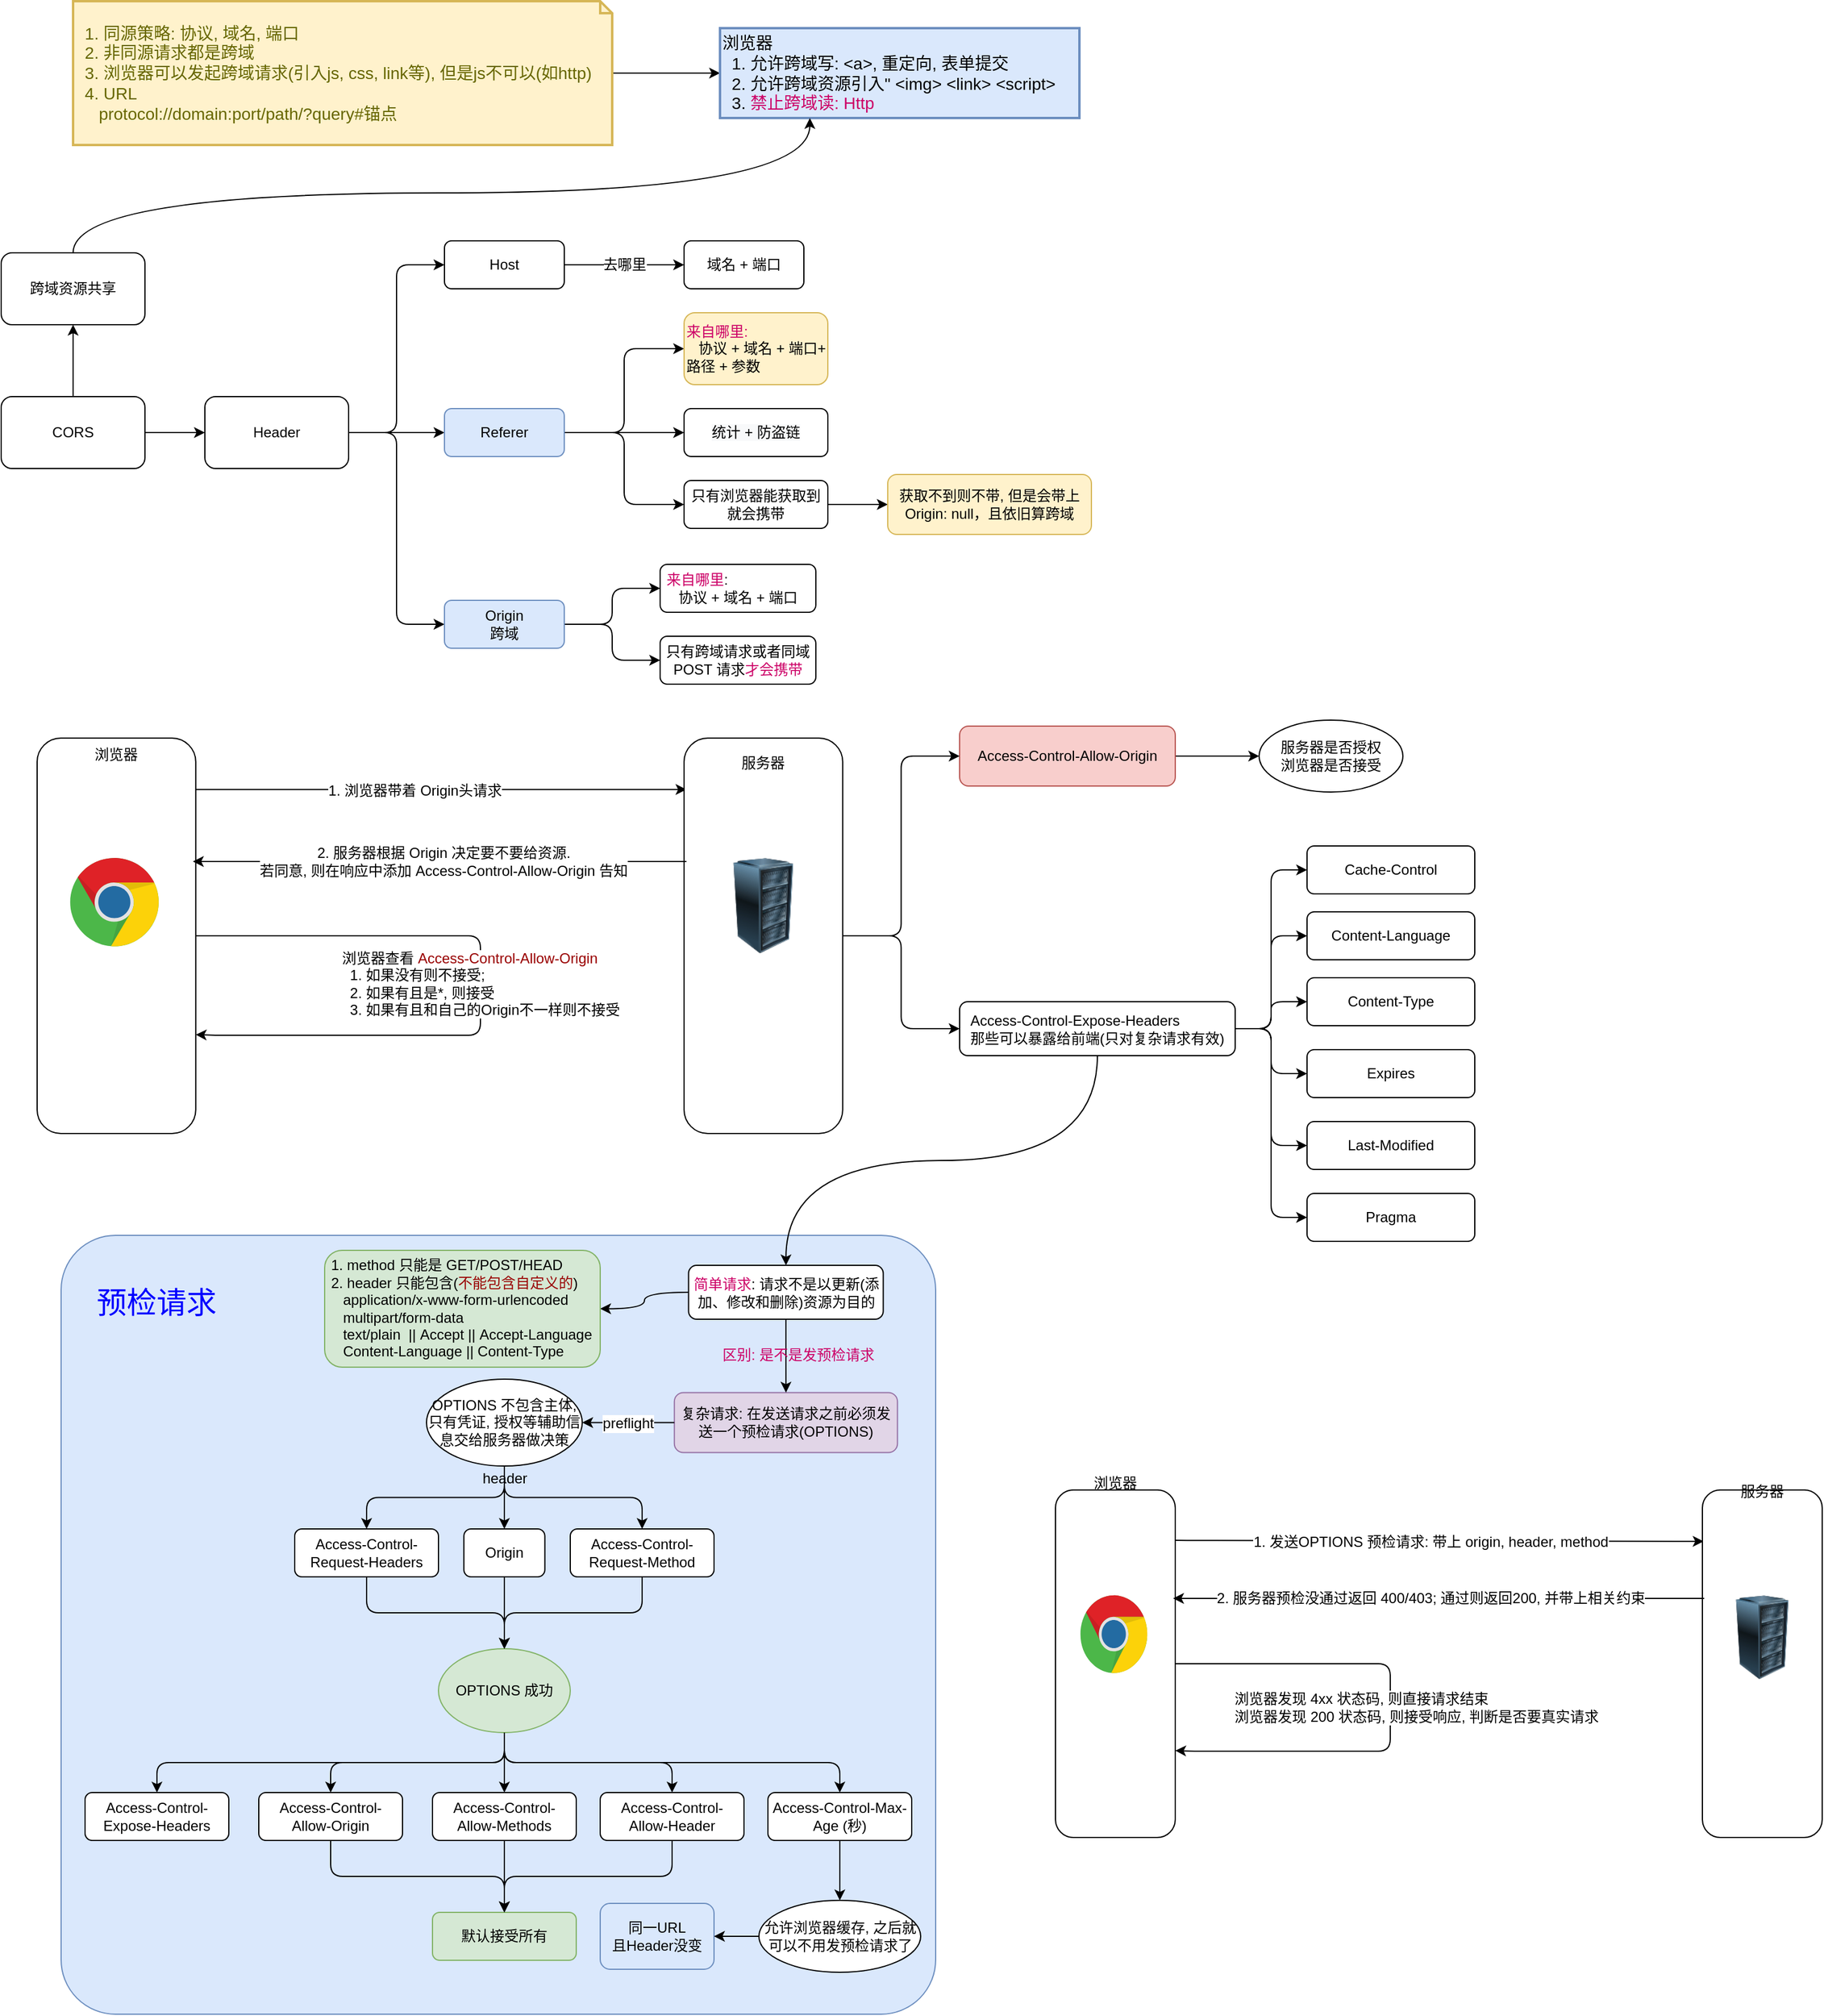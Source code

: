 <mxfile>
    <diagram id="dI2maj-Gxya0Mk4Hy1K4" name="Page-1">
        <mxGraphModel dx="2235" dy="1525" grid="1" gridSize="10" guides="1" tooltips="1" connect="1" arrows="1" fold="1" page="1" pageScale="1" pageWidth="850" pageHeight="1100" math="0" shadow="0">
            <root>
                <mxCell id="0"/>
                <mxCell id="1" parent="0"/>
                <mxCell id="148" style="edgeStyle=orthogonalEdgeStyle;orthogonalLoop=1;jettySize=auto;html=1;exitX=1;exitY=0.145;exitDx=0;exitDy=0;entryX=0.015;entryY=0.13;entryDx=0;entryDy=0;rounded=1;exitPerimeter=0;entryPerimeter=0;" edge="1" parent="1" source="184" target="181">
                    <mxGeometry relative="1" as="geometry">
                        <Array as="points">
                            <mxPoint x="270" y="828"/>
                        </Array>
                    </mxGeometry>
                </mxCell>
                <mxCell id="149" value="&lt;font style=&quot;font-size: 12px&quot;&gt;1. 浏览器带着 Origin头请求&lt;/font&gt;" style="edgeLabel;html=1;align=center;verticalAlign=middle;resizable=0;points=[];" vertex="1" connectable="0" parent="148">
                    <mxGeometry x="-0.748" relative="1" as="geometry">
                        <mxPoint x="157" y="1" as="offset"/>
                    </mxGeometry>
                </mxCell>
                <mxCell id="150" value="" style="edgeStyle=orthogonalEdgeStyle;rounded=0;orthogonalLoop=1;jettySize=auto;html=1;" edge="1" parent="1" source="151" target="177">
                    <mxGeometry relative="1" as="geometry"/>
                </mxCell>
                <mxCell id="151" value="&amp;nbsp; 1. 同源策略: 协议, 域名, 端口&lt;br&gt;&amp;nbsp; 2. 非同源请求都是跨域&lt;br&gt;&amp;nbsp; 3. 浏览器可以发起跨域请求(引入js, css, link等), 但是js不可以(如http)&lt;br&gt;&amp;nbsp; 4. URL&lt;br&gt;&amp;nbsp; &amp;nbsp; &amp;nbsp;protocol://domain:port/path/?query#锚点" style="shape=note;strokeWidth=2;fontSize=14;size=10;whiteSpace=wrap;html=1;fillColor=#fff2cc;strokeColor=#d6b656;fontColor=#666600;align=left;" vertex="1" parent="1">
                    <mxGeometry x="180" y="170" width="450" height="120" as="geometry"/>
                </mxCell>
                <mxCell id="152" style="edgeStyle=orthogonalEdgeStyle;rounded=1;orthogonalLoop=1;jettySize=auto;html=1;" edge="1" parent="1" source="154" target="158">
                    <mxGeometry relative="1" as="geometry"/>
                </mxCell>
                <mxCell id="153" value="" style="edgeStyle=orthogonalEdgeStyle;rounded=0;orthogonalLoop=1;jettySize=auto;html=1;" edge="1" parent="1" source="154" target="179">
                    <mxGeometry relative="1" as="geometry"/>
                </mxCell>
                <mxCell id="154" value="CORS" style="rounded=1;whiteSpace=wrap;html=1;" vertex="1" parent="1">
                    <mxGeometry x="120" y="500" width="120" height="60" as="geometry"/>
                </mxCell>
                <mxCell id="155" style="edgeStyle=orthogonalEdgeStyle;rounded=1;orthogonalLoop=1;jettySize=auto;html=1;entryX=0;entryY=0.5;entryDx=0;entryDy=0;" edge="1" parent="1" source="158" target="161">
                    <mxGeometry relative="1" as="geometry"/>
                </mxCell>
                <mxCell id="156" style="edgeStyle=orthogonalEdgeStyle;rounded=1;orthogonalLoop=1;jettySize=auto;html=1;entryX=0;entryY=0.5;entryDx=0;entryDy=0;" edge="1" parent="1" source="158" target="166">
                    <mxGeometry relative="1" as="geometry"/>
                </mxCell>
                <mxCell id="157" style="edgeStyle=orthogonalEdgeStyle;rounded=1;orthogonalLoop=1;jettySize=auto;html=1;entryX=0;entryY=0.5;entryDx=0;entryDy=0;" edge="1" parent="1" source="158" target="170">
                    <mxGeometry relative="1" as="geometry"/>
                </mxCell>
                <mxCell id="158" value="Header" style="rounded=1;whiteSpace=wrap;html=1;" vertex="1" parent="1">
                    <mxGeometry x="290" y="500" width="120" height="60" as="geometry"/>
                </mxCell>
                <mxCell id="159" value="" style="edgeStyle=orthogonalEdgeStyle;rounded=1;orthogonalLoop=1;jettySize=auto;html=1;" edge="1" parent="1" source="161" target="162">
                    <mxGeometry relative="1" as="geometry"/>
                </mxCell>
                <mxCell id="160" value="&lt;font style=&quot;font-size: 12px&quot;&gt;去哪里&lt;/font&gt;" style="edgeLabel;html=1;align=center;verticalAlign=middle;resizable=0;points=[];" vertex="1" connectable="0" parent="159">
                    <mxGeometry x="0.3" y="-5" relative="1" as="geometry">
                        <mxPoint x="-15" y="-5" as="offset"/>
                    </mxGeometry>
                </mxCell>
                <mxCell id="161" value="Host" style="rounded=1;whiteSpace=wrap;html=1;" vertex="1" parent="1">
                    <mxGeometry x="490" y="370" width="100" height="40" as="geometry"/>
                </mxCell>
                <mxCell id="162" value="域名 + 端口" style="rounded=1;whiteSpace=wrap;html=1;" vertex="1" parent="1">
                    <mxGeometry x="690" y="370" width="100" height="40" as="geometry"/>
                </mxCell>
                <mxCell id="163" value="" style="edgeStyle=orthogonalEdgeStyle;rounded=1;orthogonalLoop=1;jettySize=auto;html=1;entryX=0;entryY=0.5;entryDx=0;entryDy=0;" edge="1" parent="1" source="166" target="167">
                    <mxGeometry relative="1" as="geometry"/>
                </mxCell>
                <mxCell id="164" style="edgeStyle=orthogonalEdgeStyle;rounded=1;orthogonalLoop=1;jettySize=auto;html=1;" edge="1" parent="1" source="166" target="173">
                    <mxGeometry relative="1" as="geometry"/>
                </mxCell>
                <mxCell id="165" style="edgeStyle=orthogonalEdgeStyle;rounded=1;orthogonalLoop=1;jettySize=auto;html=1;entryX=0;entryY=0.5;entryDx=0;entryDy=0;" edge="1" parent="1" source="166" target="175">
                    <mxGeometry relative="1" as="geometry"/>
                </mxCell>
                <mxCell id="166" value="Referer" style="rounded=1;whiteSpace=wrap;html=1;fillColor=#dae8fc;strokeColor=#6c8ebf;" vertex="1" parent="1">
                    <mxGeometry x="490" y="510" width="100" height="40" as="geometry"/>
                </mxCell>
                <mxCell id="167" value="&lt;font color=&quot;#cc0066&quot;&gt;来自哪里: &lt;/font&gt;&lt;br&gt;&amp;nbsp; &amp;nbsp;协议 + 域名 + 端口+ 路径 + 参数" style="rounded=1;whiteSpace=wrap;html=1;fillColor=#fff2cc;strokeColor=#d6b656;align=left;" vertex="1" parent="1">
                    <mxGeometry x="690" y="430" width="120" height="60" as="geometry"/>
                </mxCell>
                <mxCell id="168" value="" style="edgeStyle=orthogonalEdgeStyle;rounded=1;orthogonalLoop=1;jettySize=auto;html=1;" edge="1" parent="1" source="170" target="171">
                    <mxGeometry relative="1" as="geometry"/>
                </mxCell>
                <mxCell id="169" style="edgeStyle=orthogonalEdgeStyle;rounded=1;orthogonalLoop=1;jettySize=auto;html=1;" edge="1" parent="1" source="170" target="172">
                    <mxGeometry relative="1" as="geometry"/>
                </mxCell>
                <mxCell id="170" value="Origin&lt;br&gt;跨域" style="rounded=1;whiteSpace=wrap;html=1;fillColor=#dae8fc;strokeColor=#6c8ebf;" vertex="1" parent="1">
                    <mxGeometry x="490" y="670" width="100" height="40" as="geometry"/>
                </mxCell>
                <mxCell id="171" value="&lt;span style=&quot;background-color: rgb(255 , 255 , 255)&quot;&gt;&lt;font color=&quot;#cc0066&quot;&gt;&amp;nbsp;来自哪里&lt;/font&gt;:&lt;br&gt;&lt;/span&gt;&amp;nbsp; &amp;nbsp; 协议 + 域名 + 端口" style="rounded=1;whiteSpace=wrap;html=1;align=left;" vertex="1" parent="1">
                    <mxGeometry x="670" y="640" width="130" height="40" as="geometry"/>
                </mxCell>
                <mxCell id="172" value="只有跨域请求或者同域 POST 请求&lt;font color=&quot;#cc0066&quot;&gt;才会携带&lt;/font&gt;" style="rounded=1;whiteSpace=wrap;html=1;" vertex="1" parent="1">
                    <mxGeometry x="670" y="700" width="130" height="40" as="geometry"/>
                </mxCell>
                <mxCell id="173" value="&#10;&#10;&lt;span style=&quot;color: rgb(0, 0, 0); font-family: helvetica; font-size: 12px; font-style: normal; font-weight: 400; letter-spacing: normal; text-align: center; text-indent: 0px; text-transform: none; word-spacing: 0px; background-color: rgb(248, 249, 250); display: inline; float: none;&quot;&gt;统计 + 防盗链&lt;/span&gt;&#10;&#10;" style="rounded=1;whiteSpace=wrap;html=1;" vertex="1" parent="1">
                    <mxGeometry x="690" y="510" width="120" height="40" as="geometry"/>
                </mxCell>
                <mxCell id="174" value="" style="edgeStyle=orthogonalEdgeStyle;rounded=1;orthogonalLoop=1;jettySize=auto;html=1;" edge="1" parent="1" source="175" target="176">
                    <mxGeometry relative="1" as="geometry"/>
                </mxCell>
                <mxCell id="175" value="只有浏览器能获取到就会携带" style="rounded=1;whiteSpace=wrap;html=1;" vertex="1" parent="1">
                    <mxGeometry x="690" y="570" width="120" height="40" as="geometry"/>
                </mxCell>
                <mxCell id="176" value="获取不到则不带, 但是会带上Origin: null，且依旧算跨域" style="rounded=1;whiteSpace=wrap;html=1;fillColor=#fff2cc;strokeColor=#d6b656;" vertex="1" parent="1">
                    <mxGeometry x="860" y="565" width="170" height="50" as="geometry"/>
                </mxCell>
                <mxCell id="177" value="浏览器&lt;br&gt;&amp;nbsp; 1. 允许跨域写: &amp;lt;a&amp;gt;, 重定向, 表单提交&lt;br&gt;&amp;nbsp; 2. 允许跨域资源引入&quot; &amp;lt;img&amp;gt; &amp;lt;link&amp;gt; &amp;lt;script&amp;gt;&lt;br&gt;&amp;nbsp; 3. &lt;font color=&quot;#cc0066&quot;&gt;禁止跨域读: Http&lt;/font&gt;" style="whiteSpace=wrap;html=1;fontSize=14;align=left;strokeColor=#6c8ebf;strokeWidth=2;fillColor=#dae8fc;" vertex="1" parent="1">
                    <mxGeometry x="720" y="192.5" width="300" height="75" as="geometry"/>
                </mxCell>
                <mxCell id="178" style="edgeStyle=orthogonalEdgeStyle;orthogonalLoop=1;jettySize=auto;html=1;entryX=0.25;entryY=1;entryDx=0;entryDy=0;curved=1;" edge="1" parent="1" source="179" target="177">
                    <mxGeometry relative="1" as="geometry">
                        <Array as="points">
                            <mxPoint x="180" y="330"/>
                            <mxPoint x="795" y="330"/>
                        </Array>
                    </mxGeometry>
                </mxCell>
                <mxCell id="179" value="跨域资源共享" style="rounded=1;whiteSpace=wrap;html=1;" vertex="1" parent="1">
                    <mxGeometry x="120" y="380" width="120" height="60" as="geometry"/>
                </mxCell>
                <mxCell id="180" value="" style="group" vertex="1" connectable="0" parent="1">
                    <mxGeometry x="690" y="785" width="132.4" height="330" as="geometry"/>
                </mxCell>
                <mxCell id="181" value="服务器&lt;br&gt;&lt;br&gt;&lt;br&gt;&lt;br&gt;&lt;br&gt;&lt;br&gt;&lt;br&gt;&lt;br&gt;&lt;br&gt;&lt;br&gt;&lt;br&gt;&lt;br&gt;&lt;br&gt;&lt;br&gt;&lt;br&gt;&lt;br&gt;&lt;br&gt;&lt;br&gt;&lt;br&gt;&lt;br&gt;&lt;br&gt;" style="rounded=1;whiteSpace=wrap;html=1;" vertex="1" parent="180">
                    <mxGeometry width="132.4" height="330" as="geometry"/>
                </mxCell>
                <mxCell id="182" value="" style="image;html=1;image=img/lib/clip_art/computers/Server_Rack_128x128.png" vertex="1" parent="180">
                    <mxGeometry x="26.2" y="100" width="80" height="80" as="geometry"/>
                </mxCell>
                <mxCell id="183" value="" style="group" vertex="1" connectable="0" parent="1">
                    <mxGeometry x="150" y="785" width="132.4" height="330" as="geometry"/>
                </mxCell>
                <mxCell id="184" value="浏览器&lt;br&gt;&lt;br&gt;&lt;br&gt;&lt;br&gt;&lt;br&gt;&lt;br&gt;&lt;br&gt;&lt;br&gt;&lt;br&gt;&lt;br&gt;&lt;br&gt;&lt;br&gt;&lt;br&gt;&lt;br&gt;&lt;br&gt;&lt;br&gt;&lt;br&gt;&lt;br&gt;&lt;br&gt;&lt;br&gt;&lt;br&gt;&lt;br&gt;" style="rounded=1;whiteSpace=wrap;html=1;" vertex="1" parent="183">
                    <mxGeometry width="132.4" height="330" as="geometry"/>
                </mxCell>
                <mxCell id="185" value="" style="dashed=0;outlineConnect=0;html=1;align=center;labelPosition=center;verticalLabelPosition=bottom;verticalAlign=top;shape=mxgraph.weblogos.chrome" vertex="1" parent="183">
                    <mxGeometry x="27.6" y="100" width="74.8" height="75.4" as="geometry"/>
                </mxCell>
                <mxCell id="186" style="edgeStyle=orthogonalEdgeStyle;rounded=1;orthogonalLoop=1;jettySize=auto;html=1;entryX=1;entryY=0.75;entryDx=0;entryDy=0;" edge="1" parent="183" source="184" target="184">
                    <mxGeometry relative="1" as="geometry">
                        <Array as="points">
                            <mxPoint x="370" y="165"/>
                            <mxPoint x="370" y="248"/>
                            <mxPoint x="152" y="248"/>
                        </Array>
                    </mxGeometry>
                </mxCell>
                <mxCell id="187" value="&lt;div style=&quot;text-align: left ; font-size: 12px&quot;&gt;&lt;font style=&quot;font-size: 12px&quot;&gt;浏览器查看 &lt;font color=&quot;#990000&quot;&gt;Access-Control-Allow-Origin&lt;/font&gt;&lt;/font&gt;&lt;/div&gt;&lt;div style=&quot;text-align: left ; font-size: 12px&quot;&gt;&lt;font style=&quot;font-size: 12px&quot;&gt;&amp;nbsp; 1. 如果没有则不接受;&lt;/font&gt;&lt;/div&gt;&lt;div style=&quot;text-align: left ; font-size: 12px&quot;&gt;&lt;font style=&quot;font-size: 12px&quot;&gt;&amp;nbsp; 2. 如果有且是*, 则接受&lt;/font&gt;&lt;/div&gt;&lt;div style=&quot;text-align: left ; font-size: 12px&quot;&gt;&lt;font style=&quot;font-size: 12px&quot;&gt;&amp;nbsp; 3. 如果有且和自己的Origin不一样则不接受&lt;/font&gt;&lt;/div&gt;" style="edgeLabel;html=1;align=center;verticalAlign=middle;resizable=0;points=[];" vertex="1" connectable="0" parent="186">
                    <mxGeometry x="-0.023" relative="1" as="geometry">
                        <mxPoint y="5" as="offset"/>
                    </mxGeometry>
                </mxCell>
                <mxCell id="188" style="edgeStyle=orthogonalEdgeStyle;rounded=1;orthogonalLoop=1;jettySize=auto;html=1;exitX=0.015;exitY=0.312;exitDx=0;exitDy=0;exitPerimeter=0;entryX=0.982;entryY=0.312;entryDx=0;entryDy=0;entryPerimeter=0;" edge="1" parent="1" source="181" target="184">
                    <mxGeometry relative="1" as="geometry">
                        <mxPoint x="270" y="888" as="targetPoint"/>
                    </mxGeometry>
                </mxCell>
                <mxCell id="189" value="&lt;font style=&quot;font-size: 12px&quot;&gt;2. 服务器根据 Origin 决定要不要给资源. &lt;br&gt;若同意, 则在响应中添加 Access-Control-Allow-Origin 告知&lt;/font&gt;" style="edgeLabel;html=1;align=center;verticalAlign=middle;resizable=0;points=[];" vertex="1" connectable="0" parent="188">
                    <mxGeometry x="0.643" y="2" relative="1" as="geometry">
                        <mxPoint x="135" y="-2" as="offset"/>
                    </mxGeometry>
                </mxCell>
                <mxCell id="190" value="" style="edgeStyle=orthogonalEdgeStyle;rounded=1;orthogonalLoop=1;jettySize=auto;html=1;" edge="1" parent="1" source="191" target="200">
                    <mxGeometry relative="1" as="geometry"/>
                </mxCell>
                <mxCell id="191" value="Access-Control-Allow-Origin" style="whiteSpace=wrap;html=1;rounded=1;fillColor=#f8cecc;strokeColor=#b85450;" vertex="1" parent="1">
                    <mxGeometry x="920" y="775" width="180" height="50" as="geometry"/>
                </mxCell>
                <mxCell id="192" value="" style="edgeStyle=orthogonalEdgeStyle;rounded=1;orthogonalLoop=1;jettySize=auto;html=1;" edge="1" parent="1" source="181" target="191">
                    <mxGeometry relative="1" as="geometry"/>
                </mxCell>
                <mxCell id="193" value="" style="edgeStyle=orthogonalEdgeStyle;rounded=1;orthogonalLoop=1;jettySize=auto;html=1;entryX=0;entryY=0.5;entryDx=0;entryDy=0;" edge="1" parent="1" source="199" target="202">
                    <mxGeometry relative="1" as="geometry"/>
                </mxCell>
                <mxCell id="194" style="edgeStyle=orthogonalEdgeStyle;rounded=1;orthogonalLoop=1;jettySize=auto;html=1;entryX=0;entryY=0.5;entryDx=0;entryDy=0;" edge="1" parent="1" source="199" target="203">
                    <mxGeometry relative="1" as="geometry"/>
                </mxCell>
                <mxCell id="195" style="edgeStyle=orthogonalEdgeStyle;rounded=1;orthogonalLoop=1;jettySize=auto;html=1;entryX=0;entryY=0.5;entryDx=0;entryDy=0;" edge="1" parent="1" source="199" target="204">
                    <mxGeometry relative="1" as="geometry"/>
                </mxCell>
                <mxCell id="196" style="edgeStyle=orthogonalEdgeStyle;rounded=1;orthogonalLoop=1;jettySize=auto;html=1;entryX=0;entryY=0.5;entryDx=0;entryDy=0;" edge="1" parent="1" source="199" target="205">
                    <mxGeometry relative="1" as="geometry"/>
                </mxCell>
                <mxCell id="197" style="edgeStyle=orthogonalEdgeStyle;rounded=1;orthogonalLoop=1;jettySize=auto;html=1;entryX=0;entryY=0.5;entryDx=0;entryDy=0;" edge="1" parent="1" source="199" target="206">
                    <mxGeometry relative="1" as="geometry"/>
                </mxCell>
                <mxCell id="198" style="edgeStyle=orthogonalEdgeStyle;rounded=1;orthogonalLoop=1;jettySize=auto;html=1;entryX=0;entryY=0.5;entryDx=0;entryDy=0;" edge="1" parent="1" source="199" target="207">
                    <mxGeometry relative="1" as="geometry"/>
                </mxCell>
                <mxCell id="199" value="&lt;div style=&quot;text-align: left&quot;&gt;&lt;span&gt;Access-Control-Expose-Headers&lt;/span&gt;&lt;/div&gt;&lt;div style=&quot;text-align: left&quot;&gt;那些可以暴露给前端(只对复杂请求有效)&lt;/div&gt;" style="whiteSpace=wrap;html=1;rounded=1;" vertex="1" parent="1">
                    <mxGeometry x="920" y="1005" width="230" height="45" as="geometry"/>
                </mxCell>
                <mxCell id="200" value="服务器是否授权&lt;br&gt;浏览器是否接受" style="ellipse;whiteSpace=wrap;html=1;rounded=1;" vertex="1" parent="1">
                    <mxGeometry x="1170" y="770" width="120" height="60" as="geometry"/>
                </mxCell>
                <mxCell id="201" style="edgeStyle=orthogonalEdgeStyle;rounded=1;orthogonalLoop=1;jettySize=auto;html=1;exitX=1;exitY=0.5;exitDx=0;exitDy=0;" edge="1" parent="1" source="181" target="199">
                    <mxGeometry relative="1" as="geometry"/>
                </mxCell>
                <mxCell id="202" value="&lt;div style=&quot;text-align: left&quot;&gt;Cache-Control&lt;br&gt;&lt;/div&gt;" style="whiteSpace=wrap;html=1;rounded=1;" vertex="1" parent="1">
                    <mxGeometry x="1210" y="875" width="140" height="40" as="geometry"/>
                </mxCell>
                <mxCell id="203" value="&lt;div style=&quot;text-align: left&quot;&gt;Content-Language&lt;br&gt;&lt;/div&gt;" style="whiteSpace=wrap;html=1;rounded=1;" vertex="1" parent="1">
                    <mxGeometry x="1210" y="930" width="140" height="40" as="geometry"/>
                </mxCell>
                <mxCell id="204" value="&lt;div style=&quot;text-align: left&quot;&gt;Content-Type&lt;br&gt;&lt;/div&gt;" style="whiteSpace=wrap;html=1;rounded=1;" vertex="1" parent="1">
                    <mxGeometry x="1210" y="985" width="140" height="40" as="geometry"/>
                </mxCell>
                <mxCell id="205" value="&lt;div style=&quot;text-align: left&quot;&gt;Expires&lt;br&gt;&lt;/div&gt;" style="whiteSpace=wrap;html=1;rounded=1;" vertex="1" parent="1">
                    <mxGeometry x="1210" y="1045" width="140" height="40" as="geometry"/>
                </mxCell>
                <mxCell id="206" value="&lt;div style=&quot;text-align: left&quot;&gt;Last-Modified&lt;br&gt;&lt;/div&gt;" style="whiteSpace=wrap;html=1;rounded=1;" vertex="1" parent="1">
                    <mxGeometry x="1210" y="1105" width="140" height="40" as="geometry"/>
                </mxCell>
                <mxCell id="207" value="&lt;div style=&quot;text-align: left&quot;&gt;Pragma&lt;br&gt;&lt;/div&gt;" style="whiteSpace=wrap;html=1;rounded=1;" vertex="1" parent="1">
                    <mxGeometry x="1210" y="1165" width="140" height="40" as="geometry"/>
                </mxCell>
                <mxCell id="208" value="" style="group;" vertex="1" connectable="0" parent="1">
                    <mxGeometry x="170" y="1200" width="730" height="650" as="geometry"/>
                </mxCell>
                <mxCell id="209" value="&lt;font style=&quot;font-size: 25px&quot; color=&quot;#0000ff&quot;&gt;&amp;nbsp; &amp;nbsp; 预检请求&lt;br&gt;&lt;br&gt;&lt;br&gt;&lt;br&gt;&lt;br&gt;&lt;br&gt;&lt;br&gt;&lt;br&gt;&lt;br&gt;&lt;br&gt;&lt;br&gt;&lt;br&gt;&lt;br&gt;&lt;br&gt;&lt;br&gt;&lt;br&gt;&lt;br&gt;&lt;br&gt;&lt;br&gt;&lt;/font&gt;" style="rounded=1;whiteSpace=wrap;html=1;arcSize=7;align=left;fillColor=#dae8fc;strokeColor=#6c8ebf;" vertex="1" parent="208">
                    <mxGeometry width="730" height="650" as="geometry"/>
                </mxCell>
                <mxCell id="210" style="edgeStyle=orthogonalEdgeStyle;curved=1;orthogonalLoop=1;jettySize=auto;html=1;" edge="1" parent="208" source="211" target="246">
                    <mxGeometry relative="1" as="geometry"/>
                </mxCell>
                <mxCell id="211" value="&lt;font color=&quot;#cc0066&quot;&gt;简单请求&lt;/font&gt;: 请求不是以更新(添加、修改和删除)资源为目的" style="whiteSpace=wrap;html=1;rounded=1;" vertex="1" parent="208">
                    <mxGeometry x="523.75" y="25" width="162.5" height="45" as="geometry"/>
                </mxCell>
                <mxCell id="212" value="复杂请求: 在发送请求之前必须发送一个预检请求(OPTIONS)" style="whiteSpace=wrap;html=1;rounded=1;fillColor=#e1d5e7;strokeColor=#9673a6;" vertex="1" parent="208">
                    <mxGeometry x="511.88" y="131.25" width="186.25" height="50" as="geometry"/>
                </mxCell>
                <mxCell id="213" value="" style="edgeStyle=orthogonalEdgeStyle;rounded=1;orthogonalLoop=1;jettySize=auto;html=1;exitX=0.5;exitY=1;exitDx=0;exitDy=0;" edge="1" parent="208" source="211" target="212">
                    <mxGeometry relative="1" as="geometry">
                        <mxPoint x="610.059" y="50" as="sourcePoint"/>
                    </mxGeometry>
                </mxCell>
                <mxCell id="214" value="OPTIONS 不包含主体, 只有凭证, 授权等辅助信息交给服务器做决策" style="ellipse;whiteSpace=wrap;html=1;rounded=1;" vertex="1" parent="208">
                    <mxGeometry x="305" y="120" width="130" height="72.5" as="geometry"/>
                </mxCell>
                <mxCell id="215" value="" style="edgeStyle=orthogonalEdgeStyle;rounded=1;orthogonalLoop=1;jettySize=auto;html=1;" edge="1" parent="208" source="212" target="214">
                    <mxGeometry relative="1" as="geometry"/>
                </mxCell>
                <mxCell id="216" value="&lt;font style=&quot;font-size: 12px&quot;&gt;preflight&lt;/font&gt;" style="edgeLabel;html=1;align=center;verticalAlign=middle;resizable=0;points=[];" vertex="1" connectable="0" parent="215">
                    <mxGeometry x="0.021" relative="1" as="geometry">
                        <mxPoint as="offset"/>
                    </mxGeometry>
                </mxCell>
                <mxCell id="217" value="Origin" style="whiteSpace=wrap;html=1;rounded=1;" vertex="1" parent="208">
                    <mxGeometry x="336.2" y="245" width="67.6" height="40" as="geometry"/>
                </mxCell>
                <mxCell id="218" value="" style="edgeStyle=orthogonalEdgeStyle;rounded=1;orthogonalLoop=1;jettySize=auto;html=1;" edge="1" parent="208" source="214" target="217">
                    <mxGeometry relative="1" as="geometry"/>
                </mxCell>
                <mxCell id="219" value="Access-Control-Request-Method" style="whiteSpace=wrap;html=1;rounded=1;" vertex="1" parent="208">
                    <mxGeometry x="425" y="245" width="120" height="40" as="geometry"/>
                </mxCell>
                <mxCell id="220" style="edgeStyle=orthogonalEdgeStyle;rounded=1;orthogonalLoop=1;jettySize=auto;html=1;" edge="1" parent="208" source="214" target="219">
                    <mxGeometry relative="1" as="geometry"/>
                </mxCell>
                <mxCell id="221" value="Access-Control-Request-Headers" style="whiteSpace=wrap;html=1;rounded=1;" vertex="1" parent="208">
                    <mxGeometry x="195" y="245" width="120" height="40" as="geometry"/>
                </mxCell>
                <mxCell id="222" style="edgeStyle=orthogonalEdgeStyle;rounded=1;orthogonalLoop=1;jettySize=auto;html=1;entryX=0.5;entryY=0;entryDx=0;entryDy=0;" edge="1" parent="208" source="214" target="221">
                    <mxGeometry relative="1" as="geometry"/>
                </mxCell>
                <mxCell id="223" value="header" style="text;html=1;align=center;verticalAlign=middle;resizable=0;points=[];autosize=1;strokeColor=none;" vertex="1" parent="208">
                    <mxGeometry x="345" y="192.5" width="50" height="20" as="geometry"/>
                </mxCell>
                <mxCell id="224" value="OPTIONS 成功" style="ellipse;whiteSpace=wrap;html=1;rounded=1;fillColor=#d5e8d4;strokeColor=#82b366;" vertex="1" parent="208">
                    <mxGeometry x="315" y="345" width="110" height="70" as="geometry"/>
                </mxCell>
                <mxCell id="225" style="edgeStyle=orthogonalEdgeStyle;rounded=1;orthogonalLoop=1;jettySize=auto;html=1;entryX=0.5;entryY=0;entryDx=0;entryDy=0;" edge="1" parent="208" source="217" target="224">
                    <mxGeometry relative="1" as="geometry"/>
                </mxCell>
                <mxCell id="226" style="edgeStyle=orthogonalEdgeStyle;rounded=1;orthogonalLoop=1;jettySize=auto;html=1;entryX=0.5;entryY=0;entryDx=0;entryDy=0;" edge="1" parent="208" source="219" target="224">
                    <mxGeometry relative="1" as="geometry"/>
                </mxCell>
                <mxCell id="227" style="edgeStyle=orthogonalEdgeStyle;rounded=1;orthogonalLoop=1;jettySize=auto;html=1;" edge="1" parent="208" source="221" target="224">
                    <mxGeometry relative="1" as="geometry"/>
                </mxCell>
                <mxCell id="228" value="Access-Control-Allow-Origin" style="whiteSpace=wrap;html=1;rounded=1;" vertex="1" parent="208">
                    <mxGeometry x="165" y="465" width="120" height="40" as="geometry"/>
                </mxCell>
                <mxCell id="229" value="" style="edgeStyle=orthogonalEdgeStyle;rounded=1;orthogonalLoop=1;jettySize=auto;html=1;entryX=0.5;entryY=0;entryDx=0;entryDy=0;exitX=0.5;exitY=1;exitDx=0;exitDy=0;" edge="1" parent="208" source="224" target="228">
                    <mxGeometry relative="1" as="geometry">
                        <mxPoint x="370" y="500" as="targetPoint"/>
                    </mxGeometry>
                </mxCell>
                <mxCell id="230" value="Access-Control-Expose-Headers" style="whiteSpace=wrap;html=1;rounded=1;" vertex="1" parent="208">
                    <mxGeometry x="20" y="465" width="120" height="40" as="geometry"/>
                </mxCell>
                <mxCell id="231" style="edgeStyle=orthogonalEdgeStyle;rounded=1;orthogonalLoop=1;jettySize=auto;html=1;entryX=0.5;entryY=0;entryDx=0;entryDy=0;exitX=0.5;exitY=1;exitDx=0;exitDy=0;" edge="1" parent="208" source="224" target="230">
                    <mxGeometry relative="1" as="geometry"/>
                </mxCell>
                <mxCell id="232" value="Access-Control-Allow-Methods" style="whiteSpace=wrap;html=1;rounded=1;" vertex="1" parent="208">
                    <mxGeometry x="310" y="465" width="120" height="40" as="geometry"/>
                </mxCell>
                <mxCell id="233" style="edgeStyle=orthogonalEdgeStyle;rounded=1;orthogonalLoop=1;jettySize=auto;html=1;" edge="1" parent="208" source="224" target="232">
                    <mxGeometry relative="1" as="geometry"/>
                </mxCell>
                <mxCell id="234" value="Access-Control-Allow-Header" style="whiteSpace=wrap;html=1;rounded=1;" vertex="1" parent="208">
                    <mxGeometry x="450" y="465" width="120" height="40" as="geometry"/>
                </mxCell>
                <mxCell id="235" style="edgeStyle=orthogonalEdgeStyle;rounded=1;orthogonalLoop=1;jettySize=auto;html=1;exitX=0.5;exitY=1;exitDx=0;exitDy=0;" edge="1" parent="208" source="224" target="234">
                    <mxGeometry relative="1" as="geometry"/>
                </mxCell>
                <mxCell id="236" value="Access-Control-Max-Age (秒)" style="whiteSpace=wrap;html=1;rounded=1;" vertex="1" parent="208">
                    <mxGeometry x="590" y="465" width="120" height="40" as="geometry"/>
                </mxCell>
                <mxCell id="237" style="edgeStyle=orthogonalEdgeStyle;rounded=1;orthogonalLoop=1;jettySize=auto;html=1;exitX=0.5;exitY=1;exitDx=0;exitDy=0;" edge="1" parent="208" source="224" target="236">
                    <mxGeometry relative="1" as="geometry"/>
                </mxCell>
                <mxCell id="238" value="允许浏览器缓存, 之后就可以不用发预检请求了" style="ellipse;whiteSpace=wrap;html=1;rounded=1;" vertex="1" parent="208">
                    <mxGeometry x="582.5" y="555" width="135" height="60" as="geometry"/>
                </mxCell>
                <mxCell id="239" value="" style="edgeStyle=orthogonalEdgeStyle;rounded=1;orthogonalLoop=1;jettySize=auto;html=1;" edge="1" parent="208" source="236" target="238">
                    <mxGeometry relative="1" as="geometry"/>
                </mxCell>
                <mxCell id="240" value="默认接受所有" style="whiteSpace=wrap;html=1;rounded=1;fillColor=#d5e8d4;strokeColor=#82b366;" vertex="1" parent="208">
                    <mxGeometry x="310" y="565" width="120" height="40" as="geometry"/>
                </mxCell>
                <mxCell id="241" style="edgeStyle=orthogonalEdgeStyle;rounded=1;orthogonalLoop=1;jettySize=auto;html=1;entryX=0.5;entryY=0;entryDx=0;entryDy=0;exitX=0.5;exitY=1;exitDx=0;exitDy=0;" edge="1" parent="208" source="228" target="240">
                    <mxGeometry relative="1" as="geometry"/>
                </mxCell>
                <mxCell id="242" style="edgeStyle=orthogonalEdgeStyle;rounded=1;orthogonalLoop=1;jettySize=auto;html=1;entryX=0.5;entryY=0;entryDx=0;entryDy=0;" edge="1" parent="208" source="232" target="240">
                    <mxGeometry relative="1" as="geometry"/>
                </mxCell>
                <mxCell id="243" style="edgeStyle=orthogonalEdgeStyle;rounded=1;orthogonalLoop=1;jettySize=auto;html=1;exitX=0.5;exitY=1;exitDx=0;exitDy=0;" edge="1" parent="208" source="234" target="240">
                    <mxGeometry relative="1" as="geometry"/>
                </mxCell>
                <mxCell id="244" value="同一URL&lt;br&gt;且Header没变" style="whiteSpace=wrap;html=1;rounded=1;fillColor=#dae8fc;strokeColor=#6c8ebf;" vertex="1" parent="208">
                    <mxGeometry x="450" y="557.5" width="95" height="55" as="geometry"/>
                </mxCell>
                <mxCell id="245" value="" style="edgeStyle=orthogonalEdgeStyle;curved=1;orthogonalLoop=1;jettySize=auto;html=1;" edge="1" parent="208" source="238" target="244">
                    <mxGeometry relative="1" as="geometry"/>
                </mxCell>
                <mxCell id="246" value="&amp;nbsp; &lt;br&gt;&amp;nbsp;1. method 只能是 GET/POST/HEAD&lt;br&gt;&lt;div&gt;&amp;nbsp;2. header 只能包含(&lt;font color=&quot;#990000&quot;&gt;不能包含自定义的&lt;/font&gt;)&lt;/div&gt;&lt;div&gt;&lt;span&gt;&lt;div&gt;&amp;nbsp; &amp;nbsp; application/x-www-form-urlencoded&lt;/div&gt;&lt;div&gt;&amp;nbsp; &amp;nbsp; multipart/form-data&lt;/div&gt;&lt;div&gt;&amp;nbsp; &amp;nbsp; text/plain&amp;nbsp; ||&amp;nbsp;&lt;span&gt;Accept ||&amp;nbsp;&lt;/span&gt;&lt;span&gt;Accept-Language&lt;/span&gt;&lt;/div&gt;&lt;div&gt;&amp;nbsp; &amp;nbsp; Content-Language ||&amp;nbsp;&lt;span&gt;Content-Type&lt;/span&gt;&lt;/div&gt;&lt;/span&gt;&lt;/div&gt;&lt;div&gt;&lt;span&gt;&lt;br&gt;&lt;/span&gt;&lt;/div&gt;" style="whiteSpace=wrap;html=1;rounded=1;align=left;fillColor=#d5e8d4;strokeColor=#82b366;" vertex="1" parent="208">
                    <mxGeometry x="220" y="12.5" width="230" height="97.5" as="geometry"/>
                </mxCell>
                <mxCell id="247" value="&lt;font style=&quot;font-size: 12px&quot; color=&quot;#cc0066&quot;&gt;区别: 是不是发预检请求&lt;/font&gt;" style="text;html=1;align=center;verticalAlign=middle;resizable=0;points=[];autosize=1;strokeColor=none;" vertex="1" parent="208">
                    <mxGeometry x="545" y="90" width="140" height="20" as="geometry"/>
                </mxCell>
                <mxCell id="248" value="" style="edgeStyle=orthogonalEdgeStyle;orthogonalLoop=1;jettySize=auto;html=1;exitX=0.5;exitY=1;exitDx=0;exitDy=0;curved=1;" edge="1" parent="1" source="199" target="211">
                    <mxGeometry relative="1" as="geometry"/>
                </mxCell>
                <mxCell id="249" style="edgeStyle=orthogonalEdgeStyle;orthogonalLoop=1;jettySize=auto;html=1;exitX=1;exitY=0.145;exitDx=0;exitDy=0;entryX=0.01;entryY=0.148;entryDx=0;entryDy=0;rounded=1;exitPerimeter=0;entryPerimeter=0;" edge="1" parent="1" source="255" target="252">
                    <mxGeometry relative="1" as="geometry">
                        <Array as="points">
                            <mxPoint x="1120" y="1454.5"/>
                        </Array>
                    </mxGeometry>
                </mxCell>
                <mxCell id="250" value="&lt;font style=&quot;font-size: 12px&quot;&gt;1. 发送OPTIONS 预检请求: 带上 origin, header, method&lt;/font&gt;" style="edgeLabel;html=1;align=center;verticalAlign=middle;resizable=0;points=[];" vertex="1" connectable="0" parent="249">
                    <mxGeometry x="-0.748" relative="1" as="geometry">
                        <mxPoint x="157" y="1" as="offset"/>
                    </mxGeometry>
                </mxCell>
                <mxCell id="251" value="" style="group" vertex="1" connectable="0" parent="1">
                    <mxGeometry x="1540" y="1412.5" width="100" height="290" as="geometry"/>
                </mxCell>
                <mxCell id="252" value="服务器&lt;br&gt;&lt;br&gt;&lt;br&gt;&lt;br&gt;&lt;br&gt;&lt;br&gt;&lt;br&gt;&lt;br&gt;&lt;br&gt;&lt;br&gt;&lt;br&gt;&lt;br&gt;&lt;br&gt;&lt;br&gt;&lt;br&gt;&lt;br&gt;&lt;br&gt;&lt;br&gt;&lt;br&gt;&lt;br&gt;&lt;br&gt;" style="rounded=1;whiteSpace=wrap;html=1;" vertex="1" parent="251">
                    <mxGeometry width="100.0" height="290" as="geometry"/>
                </mxCell>
                <mxCell id="253" value="" style="image;html=1;image=img/lib/clip_art/computers/Server_Rack_128x128.png" vertex="1" parent="251">
                    <mxGeometry x="19.789" y="87.879" width="60.423" height="70.303" as="geometry"/>
                </mxCell>
                <mxCell id="254" value="" style="group" vertex="1" connectable="0" parent="1">
                    <mxGeometry x="1000" y="1412.5" width="100" height="290" as="geometry"/>
                </mxCell>
                <mxCell id="255" value="浏览器&lt;br&gt;&lt;br&gt;&lt;br&gt;&lt;br&gt;&lt;br&gt;&lt;br&gt;&lt;br&gt;&lt;br&gt;&lt;br&gt;&lt;br&gt;&lt;br&gt;&lt;br&gt;&lt;br&gt;&lt;br&gt;&lt;br&gt;&lt;br&gt;&lt;br&gt;&lt;br&gt;&lt;br&gt;&lt;br&gt;&lt;br&gt;&lt;br&gt;" style="rounded=1;whiteSpace=wrap;html=1;" vertex="1" parent="254">
                    <mxGeometry width="100" height="290" as="geometry"/>
                </mxCell>
                <mxCell id="256" value="" style="dashed=0;outlineConnect=0;html=1;align=center;labelPosition=center;verticalLabelPosition=bottom;verticalAlign=top;shape=mxgraph.weblogos.chrome" vertex="1" parent="254">
                    <mxGeometry x="20.846" y="87.879" width="56.495" height="66.261" as="geometry"/>
                </mxCell>
                <mxCell id="257" style="edgeStyle=orthogonalEdgeStyle;rounded=1;orthogonalLoop=1;jettySize=auto;html=1;entryX=1;entryY=0.75;entryDx=0;entryDy=0;" edge="1" parent="254" source="255" target="255">
                    <mxGeometry relative="1" as="geometry">
                        <Array as="points">
                            <mxPoint x="279.456" y="145"/>
                            <mxPoint x="279.456" y="217.939"/>
                            <mxPoint x="114.804" y="217.939"/>
                        </Array>
                    </mxGeometry>
                </mxCell>
                <mxCell id="258" value="&lt;div style=&quot;text-align: left ; font-size: 12px&quot;&gt;&lt;font style=&quot;font-size: 12px&quot;&gt;浏览器发现 4xx 状态码, 则直接请求结束&lt;/font&gt;&lt;/div&gt;&lt;div style=&quot;text-align: left ; font-size: 12px&quot;&gt;&lt;font style=&quot;font-size: 12px&quot;&gt;浏览器发现 200 状态码, 则接受响应, 判断是否要真实请求&lt;/font&gt;&lt;/div&gt;" style="edgeLabel;html=1;align=center;verticalAlign=middle;resizable=0;points=[];" vertex="1" connectable="0" parent="257">
                    <mxGeometry x="-0.023" relative="1" as="geometry">
                        <mxPoint x="21" y="5" as="offset"/>
                    </mxGeometry>
                </mxCell>
                <mxCell id="259" style="edgeStyle=orthogonalEdgeStyle;rounded=1;orthogonalLoop=1;jettySize=auto;html=1;exitX=0.015;exitY=0.312;exitDx=0;exitDy=0;exitPerimeter=0;entryX=0.982;entryY=0.312;entryDx=0;entryDy=0;entryPerimeter=0;" edge="1" parent="1" source="252" target="255">
                    <mxGeometry relative="1" as="geometry">
                        <mxPoint x="1120" y="1515.5" as="targetPoint"/>
                    </mxGeometry>
                </mxCell>
                <mxCell id="260" value="&lt;font style=&quot;font-size: 12px&quot;&gt;2. 服务器预检没通过返回 400/403; 通过则返回200, 并带上相关约束&lt;/font&gt;" style="edgeLabel;html=1;align=center;verticalAlign=middle;resizable=0;points=[];" vertex="1" connectable="0" parent="259">
                    <mxGeometry x="0.643" y="2" relative="1" as="geometry">
                        <mxPoint x="135" y="-2" as="offset"/>
                    </mxGeometry>
                </mxCell>
            </root>
        </mxGraphModel>
    </diagram>
</mxfile>
